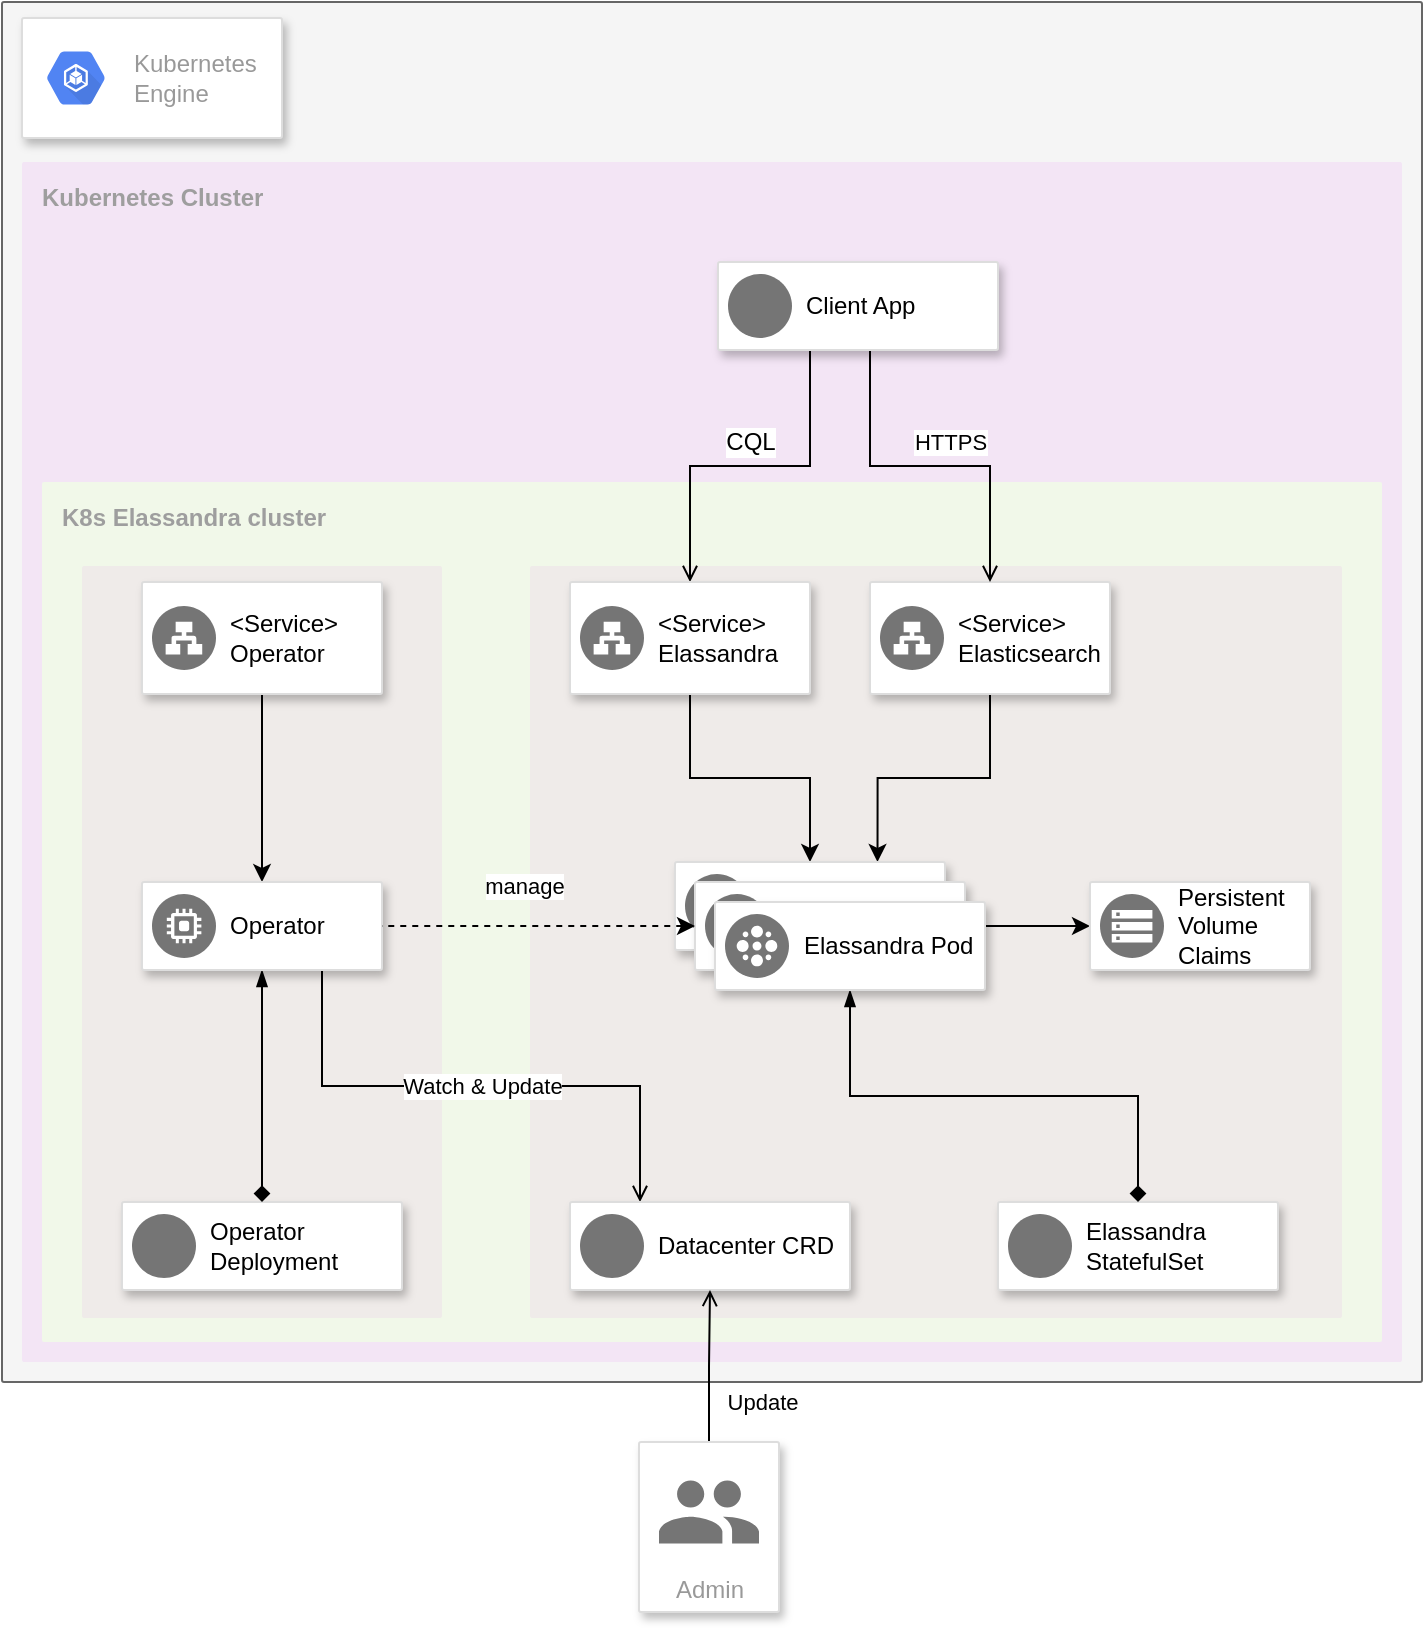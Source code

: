 <mxfile version="12.1.0" type="device" pages="1"><diagram id="f106602c-feb2-e66a-4537-3a34d633f6aa" name="Page-1"><mxGraphModel dx="1088" dy="839" grid="1" gridSize="10" guides="1" tooltips="1" connect="1" arrows="1" fold="1" page="1" pageScale="1" pageWidth="1169" pageHeight="827" background="#ffffff" math="0" shadow="0"><root><mxCell id="0"/><mxCell id="1" parent="0"/><mxCell id="vSwtsUHp7arxvUU1Ahls-787" value="" style="points=[[0,0,0],[0.25,0,0],[0.5,0,0],[0.75,0,0],[1,0,0],[1,0.25,0],[1,0.5,0],[1,0.75,0],[1,1,0],[0.75,1,0],[0.5,1,0],[0.25,1,0],[0,1,0],[0,0.75,0],[0,0.5,0],[0,0.25,0]];rounded=1;absoluteArcSize=1;arcSize=2;html=1;strokeColor=#666666;shadow=0;dashed=0;fontSize=12;fontColor=#333333;align=left;verticalAlign=top;spacing=10;spacingTop=-4;fillColor=#f5f5f5;" parent="1" vertex="1"><mxGeometry x="110" y="10" width="710" height="690" as="geometry"/></mxCell><mxCell id="vSwtsUHp7arxvUU1Ahls-785" value="&lt;b&gt;Kubernetes Cluster&lt;/b&gt;" style="points=[[0,0,0],[0.25,0,0],[0.5,0,0],[0.75,0,0],[1,0,0],[1,0.25,0],[1,0.5,0],[1,0.75,0],[1,1,0],[0.75,1,0],[0.5,1,0],[0.25,1,0],[0,1,0],[0,0.75,0],[0,0.5,0],[0,0.25,0]];rounded=1;absoluteArcSize=1;arcSize=2;html=1;strokeColor=none;gradientColor=none;shadow=0;dashed=0;fontSize=12;fontColor=#9E9E9E;align=left;verticalAlign=top;spacing=10;spacingTop=-4;fillColor=#F3E5F5;" parent="1" vertex="1"><mxGeometry x="120" y="90" width="690" height="600" as="geometry"/></mxCell><mxCell id="vSwtsUHp7arxvUU1Ahls-793" value="&lt;b&gt;K8s Elassandra cluster&amp;nbsp;&lt;/b&gt;" style="points=[[0,0,0],[0.25,0,0],[0.5,0,0],[0.75,0,0],[1,0,0],[1,0.25,0],[1,0.5,0],[1,0.75,0],[1,1,0],[0.75,1,0],[0.5,1,0],[0.25,1,0],[0,1,0],[0,0.75,0],[0,0.5,0],[0,0.25,0]];rounded=1;absoluteArcSize=1;arcSize=2;html=1;strokeColor=none;gradientColor=none;shadow=0;dashed=0;fontSize=12;fontColor=#9E9E9E;align=left;verticalAlign=top;spacing=10;spacingTop=-4;fillColor=#F1F8E9;" parent="1" vertex="1"><mxGeometry x="130" y="250" width="670" height="430" as="geometry"/></mxCell><mxCell id="vSwtsUHp7arxvUU1Ahls-841" value="" style="points=[[0,0,0],[0.25,0,0],[0.5,0,0],[0.75,0,0],[1,0,0],[1,0.25,0],[1,0.5,0],[1,0.75,0],[1,1,0],[0.75,1,0],[0.5,1,0],[0.25,1,0],[0,1,0],[0,0.75,0],[0,0.5,0],[0,0.25,0]];rounded=1;absoluteArcSize=1;arcSize=2;html=1;strokeColor=none;gradientColor=none;shadow=0;dashed=0;fontSize=12;fontColor=#9E9E9E;align=left;verticalAlign=top;spacing=10;spacingTop=-4;fillColor=#EFEBE9;" parent="1" vertex="1"><mxGeometry x="374" y="292" width="406" height="376" as="geometry"/></mxCell><mxCell id="vSwtsUHp7arxvUU1Ahls-840" value="" style="points=[[0,0,0],[0.25,0,0],[0.5,0,0],[0.75,0,0],[1,0,0],[1,0.25,0],[1,0.5,0],[1,0.75,0],[1,1,0],[0.75,1,0],[0.5,1,0],[0.25,1,0],[0,1,0],[0,0.75,0],[0,0.5,0],[0,0.25,0]];rounded=1;absoluteArcSize=1;arcSize=2;html=1;strokeColor=none;gradientColor=none;shadow=0;dashed=0;fontSize=12;fontColor=#9E9E9E;align=left;verticalAlign=top;spacing=10;spacingTop=-4;fillColor=#EFEBE9;" parent="1" vertex="1"><mxGeometry x="150" y="292" width="180" height="376" as="geometry"/></mxCell><mxCell id="vSwtsUHp7arxvUU1Ahls-790" value="" style="strokeColor=#dddddd;fillColor=#ffffff;shadow=1;strokeWidth=1;rounded=1;absoluteArcSize=1;arcSize=2;" parent="1" vertex="1"><mxGeometry x="120" y="18" width="130" height="60" as="geometry"/></mxCell><mxCell id="vSwtsUHp7arxvUU1Ahls-791" value="Kubernetes&#10;Engine" style="dashed=0;connectable=0;html=1;fillColor=#5184F3;strokeColor=none;shape=mxgraph.gcp2.hexIcon;prIcon=container_engine;part=1;labelPosition=right;verticalLabelPosition=middle;align=left;verticalAlign=middle;spacingLeft=5;fontColor=#999999;fontSize=12;" parent="vSwtsUHp7arxvUU1Ahls-790" vertex="1"><mxGeometry y="0.5" width="44" height="39" relative="1" as="geometry"><mxPoint x="5" y="-19.5" as="offset"/></mxGeometry></mxCell><mxCell id="vSwtsUHp7arxvUU1Ahls-830" style="edgeStyle=orthogonalEdgeStyle;rounded=0;orthogonalLoop=1;jettySize=auto;html=1;exitX=0.5;exitY=1;exitDx=0;exitDy=0;entryX=0.5;entryY=0;entryDx=0;entryDy=0;endArrow=classic;endFill=1;" parent="1" source="vSwtsUHp7arxvUU1Ahls-794" target="vSwtsUHp7arxvUU1Ahls-809" edge="1"><mxGeometry relative="1" as="geometry"/></mxCell><mxCell id="vSwtsUHp7arxvUU1Ahls-820" style="edgeStyle=orthogonalEdgeStyle;rounded=0;orthogonalLoop=1;jettySize=auto;html=1;exitX=0.5;exitY=1;exitDx=0;exitDy=0;entryX=0.75;entryY=0;entryDx=0;entryDy=0;" parent="1" source="vSwtsUHp7arxvUU1Ahls-796" target="vSwtsUHp7arxvUU1Ahls-809" edge="1"><mxGeometry relative="1" as="geometry"/></mxCell><mxCell id="vSwtsUHp7arxvUU1Ahls-796" value="" style="strokeColor=#dddddd;fillColor=#ffffff;shadow=1;strokeWidth=1;rounded=1;absoluteArcSize=1;arcSize=2;" parent="1" vertex="1"><mxGeometry x="544" y="300" width="120" height="56" as="geometry"/></mxCell><mxCell id="vSwtsUHp7arxvUU1Ahls-797" value="&amp;lt;Service&amp;gt;&lt;br&gt;Elasticsearch" style="dashed=0;connectable=0;html=1;fillColor=#757575;strokeColor=none;shape=mxgraph.gcp2.network_load_balancer;part=1;labelPosition=right;verticalLabelPosition=middle;align=left;verticalAlign=middle;spacingLeft=5;fontColor=#000000;fontSize=12;" parent="vSwtsUHp7arxvUU1Ahls-796" vertex="1"><mxGeometry y="0.5" width="32" height="32" relative="1" as="geometry"><mxPoint x="5" y="-16" as="offset"/></mxGeometry></mxCell><mxCell id="vSwtsUHp7arxvUU1Ahls-835" style="edgeStyle=orthogonalEdgeStyle;rounded=0;orthogonalLoop=1;jettySize=auto;html=1;endArrow=classic;endFill=1;" parent="1" source="vSwtsUHp7arxvUU1Ahls-803" target="vSwtsUHp7arxvUU1Ahls-822" edge="1"><mxGeometry relative="1" as="geometry"/></mxCell><mxCell id="vSwtsUHp7arxvUU1Ahls-803" value="" style="strokeColor=#dddddd;fillColor=#ffffff;shadow=1;strokeWidth=1;rounded=1;absoluteArcSize=1;arcSize=2;" parent="1" vertex="1"><mxGeometry x="180" y="300" width="120" height="56" as="geometry"/></mxCell><mxCell id="vSwtsUHp7arxvUU1Ahls-804" value="&amp;lt;Service&amp;gt;&lt;br&gt;Operator" style="dashed=0;connectable=0;html=1;fillColor=#757575;strokeColor=none;shape=mxgraph.gcp2.network_load_balancer;part=1;labelPosition=right;verticalLabelPosition=middle;align=left;verticalAlign=middle;spacingLeft=5;fontColor=#000000;fontSize=12;" parent="vSwtsUHp7arxvUU1Ahls-803" vertex="1"><mxGeometry y="0.5" width="32" height="32" relative="1" as="geometry"><mxPoint x="5" y="-16" as="offset"/></mxGeometry></mxCell><mxCell id="vSwtsUHp7arxvUU1Ahls-805" value="" style="strokeColor=#dddddd;fillColor=#ffffff;shadow=1;strokeWidth=1;rounded=1;absoluteArcSize=1;arcSize=2;" parent="1" vertex="1"><mxGeometry x="170" y="610" width="140" height="44" as="geometry"/></mxCell><mxCell id="vSwtsUHp7arxvUU1Ahls-806" value="Operator&lt;br&gt;Deployment" style="dashed=0;connectable=0;html=1;fillColor=#757575;strokeColor=none;shape=mxgraph.gcp2.blank;part=1;labelPosition=right;verticalLabelPosition=middle;align=left;verticalAlign=middle;spacingLeft=5;fontColor=#000000;fontSize=12;" parent="vSwtsUHp7arxvUU1Ahls-805" vertex="1"><mxGeometry y="0.5" width="32" height="32" relative="1" as="geometry"><mxPoint x="5" y="-16" as="offset"/></mxGeometry></mxCell><mxCell id="vSwtsUHp7arxvUU1Ahls-807" value="" style="strokeColor=#dddddd;fillColor=#ffffff;shadow=1;strokeWidth=1;rounded=1;absoluteArcSize=1;arcSize=2;" parent="1" vertex="1"><mxGeometry x="608" y="610" width="140" height="44" as="geometry"/></mxCell><mxCell id="vSwtsUHp7arxvUU1Ahls-808" value="Elassandra &lt;br&gt;StatefulSet" style="dashed=0;connectable=0;html=1;fillColor=#757575;strokeColor=none;shape=mxgraph.gcp2.blank;part=1;labelPosition=right;verticalLabelPosition=middle;align=left;verticalAlign=middle;spacingLeft=5;fontColor=#000000;fontSize=12;" parent="vSwtsUHp7arxvUU1Ahls-807" vertex="1"><mxGeometry y="0.5" width="32" height="32" relative="1" as="geometry"><mxPoint x="5" y="-16" as="offset"/></mxGeometry></mxCell><mxCell id="vSwtsUHp7arxvUU1Ahls-809" value="" style="strokeColor=#dddddd;fillColor=#ffffff;shadow=1;strokeWidth=1;rounded=1;absoluteArcSize=1;arcSize=2;" parent="1" vertex="1"><mxGeometry x="446.5" y="440" width="135" height="44" as="geometry"/></mxCell><mxCell id="vSwtsUHp7arxvUU1Ahls-810" value="Elassandra Pod" style="dashed=0;connectable=0;html=1;fillColor=#757575;strokeColor=none;shape=mxgraph.gcp2.cluster;part=1;labelPosition=right;verticalLabelPosition=middle;align=left;verticalAlign=middle;spacingLeft=5;fontColor=#000000;fontSize=12;" parent="vSwtsUHp7arxvUU1Ahls-809" vertex="1"><mxGeometry y="0.5" width="32" height="32" relative="1" as="geometry"><mxPoint x="5" y="-16" as="offset"/></mxGeometry></mxCell><mxCell id="vSwtsUHp7arxvUU1Ahls-817" style="edgeStyle=orthogonalEdgeStyle;rounded=0;orthogonalLoop=1;jettySize=auto;html=1;entryX=0;entryY=0.5;entryDx=0;entryDy=0;" parent="1" source="vSwtsUHp7arxvUU1Ahls-811" target="vSwtsUHp7arxvUU1Ahls-815" edge="1"><mxGeometry relative="1" as="geometry"/></mxCell><mxCell id="vSwtsUHp7arxvUU1Ahls-811" value="" style="strokeColor=#dddddd;fillColor=#ffffff;shadow=1;strokeWidth=1;rounded=1;absoluteArcSize=1;arcSize=2;" parent="1" vertex="1"><mxGeometry x="456.5" y="450" width="135" height="44" as="geometry"/></mxCell><mxCell id="vSwtsUHp7arxvUU1Ahls-812" value="Elassandra Pod" style="dashed=0;connectable=0;html=1;fillColor=#757575;strokeColor=none;shape=mxgraph.gcp2.cluster;part=1;labelPosition=right;verticalLabelPosition=middle;align=left;verticalAlign=middle;spacingLeft=5;fontColor=#000000;fontSize=12;" parent="vSwtsUHp7arxvUU1Ahls-811" vertex="1"><mxGeometry y="0.5" width="32" height="32" relative="1" as="geometry"><mxPoint x="5" y="-16" as="offset"/></mxGeometry></mxCell><mxCell id="vSwtsUHp7arxvUU1Ahls-837" style="edgeStyle=orthogonalEdgeStyle;rounded=0;orthogonalLoop=1;jettySize=auto;html=1;exitX=0.5;exitY=1;exitDx=0;exitDy=0;entryX=0.5;entryY=0;entryDx=0;entryDy=0;endArrow=diamond;endFill=1;startArrow=blockThin;startFill=1;" parent="1" source="vSwtsUHp7arxvUU1Ahls-813" target="vSwtsUHp7arxvUU1Ahls-807" edge="1"><mxGeometry relative="1" as="geometry"/></mxCell><mxCell id="vSwtsUHp7arxvUU1Ahls-813" value="" style="strokeColor=#dddddd;fillColor=#ffffff;shadow=1;strokeWidth=1;rounded=1;absoluteArcSize=1;arcSize=2;" parent="1" vertex="1"><mxGeometry x="466.5" y="460" width="135" height="44" as="geometry"/></mxCell><mxCell id="vSwtsUHp7arxvUU1Ahls-814" value="Elassandra Pod" style="dashed=0;connectable=0;html=1;fillColor=#757575;strokeColor=none;shape=mxgraph.gcp2.cluster;part=1;labelPosition=right;verticalLabelPosition=middle;align=left;verticalAlign=middle;spacingLeft=5;fontColor=#000000;fontSize=12;" parent="vSwtsUHp7arxvUU1Ahls-813" vertex="1"><mxGeometry y="0.5" width="32" height="32" relative="1" as="geometry"><mxPoint x="5" y="-16" as="offset"/></mxGeometry></mxCell><mxCell id="vSwtsUHp7arxvUU1Ahls-815" value="" style="strokeColor=#dddddd;fillColor=#ffffff;shadow=1;strokeWidth=1;rounded=1;absoluteArcSize=1;arcSize=2;" parent="1" vertex="1"><mxGeometry x="654" y="450" width="110" height="44" as="geometry"/></mxCell><mxCell id="vSwtsUHp7arxvUU1Ahls-816" value="Persistent&amp;nbsp;&lt;br&gt;Volume&lt;br&gt;Claims" style="dashed=0;connectable=0;html=1;fillColor=#757575;strokeColor=none;shape=mxgraph.gcp2.persistent_disk_snapshot;part=1;labelPosition=right;verticalLabelPosition=middle;align=left;verticalAlign=middle;spacingLeft=5;fontColor=#000000;fontSize=12;" parent="vSwtsUHp7arxvUU1Ahls-815" vertex="1"><mxGeometry y="0.5" width="32" height="32" relative="1" as="geometry"><mxPoint x="5" y="-16" as="offset"/></mxGeometry></mxCell><mxCell id="vSwtsUHp7arxvUU1Ahls-836" style="edgeStyle=orthogonalEdgeStyle;rounded=0;orthogonalLoop=1;jettySize=auto;html=1;exitX=0.5;exitY=1;exitDx=0;exitDy=0;entryX=0.5;entryY=0;entryDx=0;entryDy=0;endArrow=diamond;endFill=1;startArrow=blockThin;startFill=1;" parent="1" source="vSwtsUHp7arxvUU1Ahls-822" target="vSwtsUHp7arxvUU1Ahls-805" edge="1"><mxGeometry relative="1" as="geometry"/></mxCell><mxCell id="vSwtsUHp7arxvUU1Ahls-846" value="Watch &amp;amp; Update" style="edgeStyle=orthogonalEdgeStyle;rounded=0;orthogonalLoop=1;jettySize=auto;html=1;exitX=0.75;exitY=1;exitDx=0;exitDy=0;entryX=0.25;entryY=0;entryDx=0;entryDy=0;startArrow=none;startFill=0;endArrow=open;endFill=0;" parent="1" source="vSwtsUHp7arxvUU1Ahls-822" target="vSwtsUHp7arxvUU1Ahls-844" edge="1"><mxGeometry relative="1" as="geometry"/></mxCell><mxCell id="vSwtsUHp7arxvUU1Ahls-822" value="" style="strokeColor=#dddddd;fillColor=#ffffff;shadow=1;strokeWidth=1;rounded=1;absoluteArcSize=1;arcSize=2;" parent="1" vertex="1"><mxGeometry x="180" y="450" width="120" height="44" as="geometry"/></mxCell><mxCell id="vSwtsUHp7arxvUU1Ahls-823" value="Operator" style="dashed=0;connectable=0;html=1;fillColor=#757575;strokeColor=none;shape=mxgraph.gcp2.dedicated_game_server;part=1;labelPosition=right;verticalLabelPosition=middle;align=left;verticalAlign=middle;spacingLeft=5;fontColor=#000000;fontSize=12;" parent="vSwtsUHp7arxvUU1Ahls-822" vertex="1"><mxGeometry y="0.5" width="32" height="32" relative="1" as="geometry"><mxPoint x="5" y="-16" as="offset"/></mxGeometry></mxCell><mxCell id="vSwtsUHp7arxvUU1Ahls-831" style="edgeStyle=orthogonalEdgeStyle;rounded=0;orthogonalLoop=1;jettySize=auto;html=1;endArrow=open;endFill=0;" parent="1" source="vSwtsUHp7arxvUU1Ahls-828" target="vSwtsUHp7arxvUU1Ahls-794" edge="1"><mxGeometry relative="1" as="geometry"><Array as="points"><mxPoint x="514" y="242"/><mxPoint x="454" y="242"/></Array></mxGeometry></mxCell><mxCell id="vSwtsUHp7arxvUU1Ahls-832" value="CQL" style="text;html=1;resizable=0;points=[];align=center;verticalAlign=middle;labelBackgroundColor=#ffffff;" parent="vSwtsUHp7arxvUU1Ahls-831" vertex="1" connectable="0"><mxGeometry x="-0.42" y="-26" relative="1" as="geometry"><mxPoint x="-4" y="-5" as="offset"/></mxGeometry></mxCell><mxCell id="vSwtsUHp7arxvUU1Ahls-833" value="HTTPS" style="edgeStyle=orthogonalEdgeStyle;rounded=0;orthogonalLoop=1;jettySize=auto;html=1;exitX=0.75;exitY=1;exitDx=0;exitDy=0;endArrow=open;endFill=0;" parent="1" source="vSwtsUHp7arxvUU1Ahls-828" target="vSwtsUHp7arxvUU1Ahls-796" edge="1"><mxGeometry x="0.239" y="12" relative="1" as="geometry"><Array as="points"><mxPoint x="544" y="184"/><mxPoint x="544" y="242"/><mxPoint x="604" y="242"/></Array><mxPoint as="offset"/></mxGeometry></mxCell><mxCell id="vSwtsUHp7arxvUU1Ahls-828" value="" style="strokeColor=#dddddd;fillColor=#ffffff;shadow=1;strokeWidth=1;rounded=1;absoluteArcSize=1;arcSize=2;" parent="1" vertex="1"><mxGeometry x="468" y="140" width="140" height="44" as="geometry"/></mxCell><mxCell id="vSwtsUHp7arxvUU1Ahls-829" value="Client App" style="dashed=0;connectable=0;html=1;fillColor=#757575;strokeColor=none;shape=mxgraph.gcp2.blank;part=1;labelPosition=right;verticalLabelPosition=middle;align=left;verticalAlign=middle;spacingLeft=5;fontColor=#000000;fontSize=12;" parent="vSwtsUHp7arxvUU1Ahls-828" vertex="1"><mxGeometry y="0.5" width="32" height="32" relative="1" as="geometry"><mxPoint x="5" y="-16" as="offset"/></mxGeometry></mxCell><mxCell id="vSwtsUHp7arxvUU1Ahls-794" value="" style="strokeColor=#dddddd;fillColor=#ffffff;shadow=1;strokeWidth=1;rounded=1;absoluteArcSize=1;arcSize=2;" parent="1" vertex="1"><mxGeometry x="394" y="300" width="120" height="56" as="geometry"/></mxCell><mxCell id="vSwtsUHp7arxvUU1Ahls-795" value="&amp;lt;Service&amp;gt;&lt;br&gt;Elassandra" style="dashed=0;connectable=0;html=1;fillColor=#757575;strokeColor=none;shape=mxgraph.gcp2.network_load_balancer;part=1;labelPosition=right;verticalLabelPosition=middle;align=left;verticalAlign=middle;spacingLeft=5;fontColor=#000000;fontSize=12;" parent="vSwtsUHp7arxvUU1Ahls-794" vertex="1"><mxGeometry y="0.5" width="32" height="32" relative="1" as="geometry"><mxPoint x="5" y="-16" as="offset"/></mxGeometry></mxCell><mxCell id="vSwtsUHp7arxvUU1Ahls-844" value="" style="strokeColor=#dddddd;fillColor=#ffffff;shadow=1;strokeWidth=1;rounded=1;absoluteArcSize=1;arcSize=2;" parent="1" vertex="1"><mxGeometry x="394" y="610" width="140" height="44" as="geometry"/></mxCell><mxCell id="vSwtsUHp7arxvUU1Ahls-845" value="Datacenter CRD" style="dashed=0;connectable=0;html=1;fillColor=#757575;strokeColor=none;shape=mxgraph.gcp2.blank;part=1;labelPosition=right;verticalLabelPosition=middle;align=left;verticalAlign=middle;spacingLeft=5;fontColor=#000000;fontSize=12;" parent="vSwtsUHp7arxvUU1Ahls-844" vertex="1"><mxGeometry y="0.5" width="32" height="32" relative="1" as="geometry"><mxPoint x="5" y="-16" as="offset"/></mxGeometry></mxCell><mxCell id="vSwtsUHp7arxvUU1Ahls-843" value="manage" style="edgeStyle=orthogonalEdgeStyle;rounded=0;orthogonalLoop=1;jettySize=auto;html=1;exitX=0;exitY=0.5;exitDx=0;exitDy=0;entryX=1;entryY=0.5;entryDx=0;entryDy=0;dashed=1;startArrow=classic;startFill=1;endArrow=none;endFill=0;" parent="1" source="vSwtsUHp7arxvUU1Ahls-811" target="vSwtsUHp7arxvUU1Ahls-822" edge="1"><mxGeometry x="0.091" y="-20" relative="1" as="geometry"><mxPoint as="offset"/></mxGeometry></mxCell><mxCell id="vSwtsUHp7arxvUU1Ahls-849" value="Update" style="edgeStyle=orthogonalEdgeStyle;rounded=0;orthogonalLoop=1;jettySize=auto;html=1;exitX=0.5;exitY=0;exitDx=0;exitDy=0;entryX=0.5;entryY=1;entryDx=0;entryDy=0;startArrow=none;startFill=0;endArrow=open;endFill=0;" parent="1" source="vSwtsUHp7arxvUU1Ahls-847" target="vSwtsUHp7arxvUU1Ahls-844" edge="1"><mxGeometry x="-0.474" y="-26" relative="1" as="geometry"><mxPoint as="offset"/></mxGeometry></mxCell><mxCell id="vSwtsUHp7arxvUU1Ahls-847" value="Admin" style="strokeColor=#dddddd;fillColor=#ffffff;shadow=1;strokeWidth=1;rounded=1;absoluteArcSize=1;arcSize=2;labelPosition=center;verticalLabelPosition=middle;align=center;verticalAlign=bottom;spacingLeft=0;fontColor=#999999;fontSize=12;whiteSpace=wrap;spacingBottom=2;" parent="1" vertex="1"><mxGeometry x="428.5" y="730" width="70" height="85" as="geometry"/></mxCell><mxCell id="vSwtsUHp7arxvUU1Ahls-848" value="" style="dashed=0;connectable=0;html=1;fillColor=#757575;strokeColor=none;shape=mxgraph.gcp2.users;part=1;" parent="vSwtsUHp7arxvUU1Ahls-847" vertex="1"><mxGeometry x="0.5" width="50" height="31.5" relative="1" as="geometry"><mxPoint x="-25" y="19.25" as="offset"/></mxGeometry></mxCell></root></mxGraphModel></diagram></mxfile>